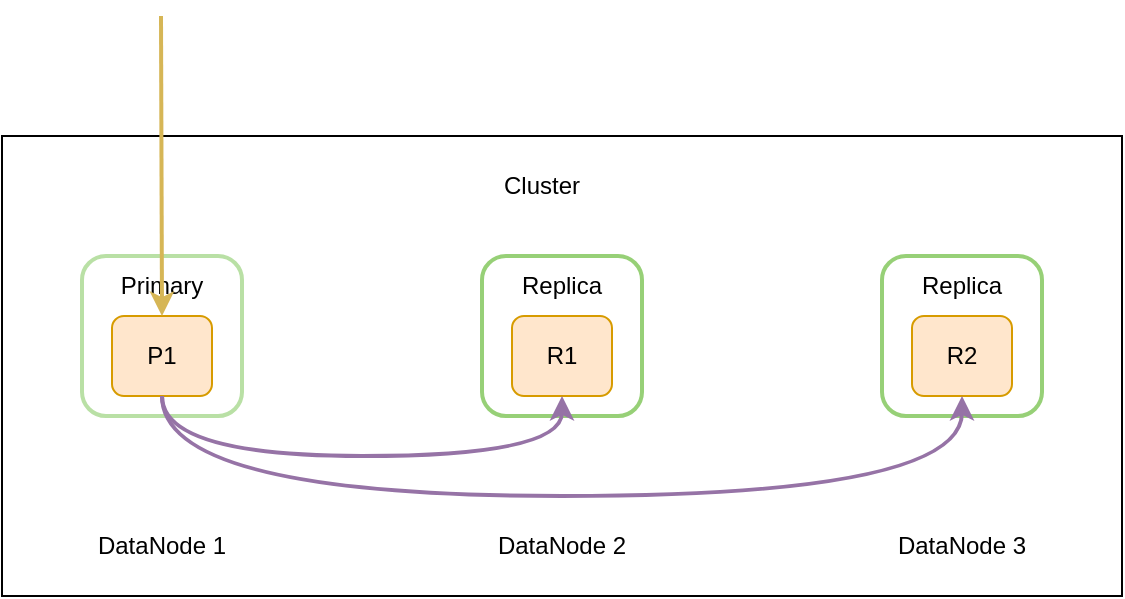 <mxfile version="20.3.7" type="github">
  <diagram id="M-1vCjnvP4Y5uj9vltuI" name="第 1 页">
    <mxGraphModel dx="946" dy="614" grid="0" gridSize="10" guides="1" tooltips="1" connect="1" arrows="1" fold="1" page="0" pageScale="1" pageWidth="1169" pageHeight="1654" math="0" shadow="0">
      <root>
        <mxCell id="0" />
        <mxCell id="1" parent="0" />
        <mxCell id="gbwZ3Pskb_xvGbN-7B_J-19" value="" style="rounded=0;whiteSpace=wrap;html=1;strokeWidth=1;" vertex="1" parent="1">
          <mxGeometry x="160" y="100" width="560" height="230" as="geometry" />
        </mxCell>
        <mxCell id="gbwZ3Pskb_xvGbN-7B_J-1" value="" style="whiteSpace=wrap;html=1;aspect=fixed;strokeWidth=2;strokeColor=#B9E0A5;rounded=1;" vertex="1" parent="1">
          <mxGeometry x="200" y="160" width="80" height="80" as="geometry" />
        </mxCell>
        <mxCell id="gbwZ3Pskb_xvGbN-7B_J-2" value="P1" style="rounded=1;whiteSpace=wrap;html=1;fillColor=#ffe6cc;strokeColor=#d79b00;" vertex="1" parent="1">
          <mxGeometry x="215" y="190" width="50" height="40" as="geometry" />
        </mxCell>
        <mxCell id="gbwZ3Pskb_xvGbN-7B_J-5" value="Primary" style="text;html=1;strokeColor=none;fillColor=none;align=center;verticalAlign=middle;whiteSpace=wrap;rounded=0;" vertex="1" parent="1">
          <mxGeometry x="210" y="160" width="60" height="30" as="geometry" />
        </mxCell>
        <mxCell id="gbwZ3Pskb_xvGbN-7B_J-6" value="" style="whiteSpace=wrap;html=1;aspect=fixed;rounded=1;strokeWidth=2;strokeColor=#97D077;" vertex="1" parent="1">
          <mxGeometry x="400" y="160" width="80" height="80" as="geometry" />
        </mxCell>
        <mxCell id="gbwZ3Pskb_xvGbN-7B_J-7" value="" style="whiteSpace=wrap;html=1;aspect=fixed;strokeWidth=2;strokeColor=#97D077;rounded=1;" vertex="1" parent="1">
          <mxGeometry x="600" y="160" width="80" height="80" as="geometry" />
        </mxCell>
        <mxCell id="gbwZ3Pskb_xvGbN-7B_J-8" value="Replica" style="text;html=1;strokeColor=none;fillColor=none;align=center;verticalAlign=middle;whiteSpace=wrap;rounded=0;" vertex="1" parent="1">
          <mxGeometry x="410" y="160" width="60" height="30" as="geometry" />
        </mxCell>
        <mxCell id="gbwZ3Pskb_xvGbN-7B_J-9" value="Replica" style="text;html=1;strokeColor=none;fillColor=none;align=center;verticalAlign=middle;whiteSpace=wrap;rounded=0;" vertex="1" parent="1">
          <mxGeometry x="610" y="160" width="60" height="30" as="geometry" />
        </mxCell>
        <mxCell id="gbwZ3Pskb_xvGbN-7B_J-10" value="R1" style="rounded=1;whiteSpace=wrap;html=1;fillColor=#ffe6cc;strokeColor=#d79b00;" vertex="1" parent="1">
          <mxGeometry x="415" y="190" width="50" height="40" as="geometry" />
        </mxCell>
        <mxCell id="gbwZ3Pskb_xvGbN-7B_J-11" value="R2" style="rounded=1;whiteSpace=wrap;html=1;fillColor=#ffe6cc;strokeColor=#d79b00;" vertex="1" parent="1">
          <mxGeometry x="615" y="190" width="50" height="40" as="geometry" />
        </mxCell>
        <mxCell id="gbwZ3Pskb_xvGbN-7B_J-12" value="" style="endArrow=classic;html=1;rounded=0;entryX=0.5;entryY=1;entryDx=0;entryDy=0;fillColor=#fff2cc;strokeColor=#d6b656;strokeWidth=2;" edge="1" parent="1" target="gbwZ3Pskb_xvGbN-7B_J-5">
          <mxGeometry width="50" height="50" relative="1" as="geometry">
            <mxPoint x="239.5" y="40" as="sourcePoint" />
            <mxPoint x="239.5" y="160" as="targetPoint" />
          </mxGeometry>
        </mxCell>
        <mxCell id="gbwZ3Pskb_xvGbN-7B_J-14" style="edgeStyle=orthogonalEdgeStyle;orthogonalLoop=1;jettySize=auto;html=1;exitX=0.5;exitY=1;exitDx=0;exitDy=0;entryX=0.5;entryY=1;entryDx=0;entryDy=0;elbow=vertical;curved=1;fillColor=#e1d5e7;strokeColor=#9673a6;strokeWidth=2;" edge="1" parent="1" source="gbwZ3Pskb_xvGbN-7B_J-2" target="gbwZ3Pskb_xvGbN-7B_J-11">
          <mxGeometry relative="1" as="geometry">
            <Array as="points">
              <mxPoint x="240" y="280" />
              <mxPoint x="640" y="280" />
            </Array>
          </mxGeometry>
        </mxCell>
        <mxCell id="gbwZ3Pskb_xvGbN-7B_J-18" style="edgeStyle=orthogonalEdgeStyle;curved=1;orthogonalLoop=1;jettySize=auto;html=1;exitX=0.5;exitY=1;exitDx=0;exitDy=0;elbow=vertical;fillColor=#e1d5e7;strokeColor=#9673a6;strokeWidth=2;" edge="1" parent="1" source="gbwZ3Pskb_xvGbN-7B_J-2">
          <mxGeometry relative="1" as="geometry">
            <mxPoint x="440" y="230" as="targetPoint" />
            <Array as="points">
              <mxPoint x="240" y="260" />
              <mxPoint x="440" y="260" />
            </Array>
          </mxGeometry>
        </mxCell>
        <mxCell id="gbwZ3Pskb_xvGbN-7B_J-20" value="DataNode 1" style="text;html=1;strokeColor=none;fillColor=none;align=center;verticalAlign=middle;whiteSpace=wrap;rounded=0;strokeWidth=2;" vertex="1" parent="1">
          <mxGeometry x="200" y="290" width="80" height="30" as="geometry" />
        </mxCell>
        <mxCell id="gbwZ3Pskb_xvGbN-7B_J-21" value="DataNode 2" style="text;html=1;strokeColor=none;fillColor=none;align=center;verticalAlign=middle;whiteSpace=wrap;rounded=0;strokeWidth=2;" vertex="1" parent="1">
          <mxGeometry x="400" y="290" width="80" height="30" as="geometry" />
        </mxCell>
        <mxCell id="gbwZ3Pskb_xvGbN-7B_J-22" value="DataNode 3" style="text;html=1;strokeColor=none;fillColor=none;align=center;verticalAlign=middle;whiteSpace=wrap;rounded=0;strokeWidth=2;" vertex="1" parent="1">
          <mxGeometry x="600" y="290" width="80" height="30" as="geometry" />
        </mxCell>
        <mxCell id="gbwZ3Pskb_xvGbN-7B_J-23" value="Cluster" style="text;html=1;strokeColor=none;fillColor=none;align=center;verticalAlign=middle;whiteSpace=wrap;rounded=0;strokeWidth=2;" vertex="1" parent="1">
          <mxGeometry x="400" y="110" width="60" height="30" as="geometry" />
        </mxCell>
      </root>
    </mxGraphModel>
  </diagram>
</mxfile>
